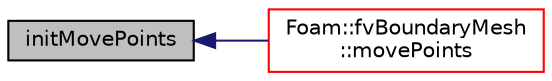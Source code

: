 digraph "initMovePoints"
{
  bgcolor="transparent";
  edge [fontname="Helvetica",fontsize="10",labelfontname="Helvetica",labelfontsize="10"];
  node [fontname="Helvetica",fontsize="10",shape=record];
  rankdir="LR";
  Node9 [label="initMovePoints",height=0.2,width=0.4,color="black", fillcolor="grey75", style="filled", fontcolor="black"];
  Node9 -> Node10 [dir="back",color="midnightblue",fontsize="10",style="solid",fontname="Helvetica"];
  Node10 [label="Foam::fvBoundaryMesh\l::movePoints",height=0.2,width=0.4,color="red",URL="$a23589.html#a6515a3b20e9603401422337166c347f2",tooltip="Correct patches after moving points. "];
}
